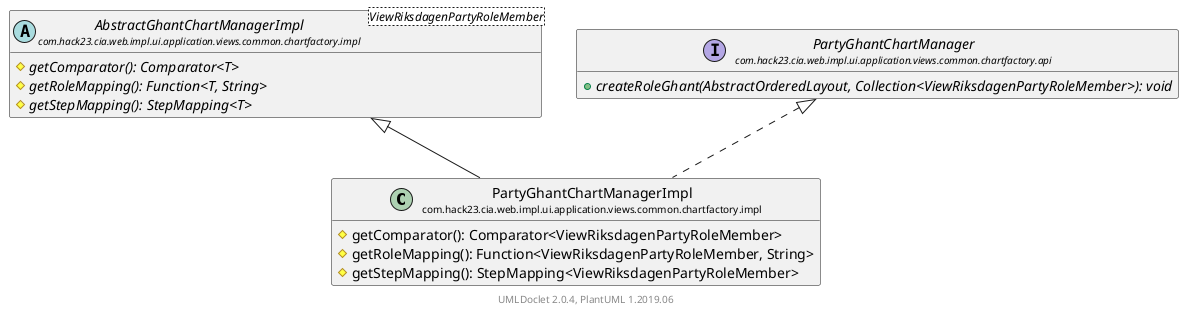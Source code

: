 @startuml
    set namespaceSeparator none
    hide empty fields
    hide empty methods

    class "<size:14>PartyGhantChartManagerImpl\n<size:10>com.hack23.cia.web.impl.ui.application.views.common.chartfactory.impl" as com.hack23.cia.web.impl.ui.application.views.common.chartfactory.impl.PartyGhantChartManagerImpl [[PartyGhantChartManagerImpl.html]] {
        #getComparator(): Comparator<ViewRiksdagenPartyRoleMember>
        #getRoleMapping(): Function<ViewRiksdagenPartyRoleMember, String>
        #getStepMapping(): StepMapping<ViewRiksdagenPartyRoleMember>
    }

    abstract class "<size:14>AbstractGhantChartManagerImpl\n<size:10>com.hack23.cia.web.impl.ui.application.views.common.chartfactory.impl" as com.hack23.cia.web.impl.ui.application.views.common.chartfactory.impl.AbstractGhantChartManagerImpl<ViewRiksdagenPartyRoleMember> [[AbstractGhantChartManagerImpl.html]] {
        {abstract} #getComparator(): Comparator<T>
        {abstract} #getRoleMapping(): Function<T, String>
        {abstract} #getStepMapping(): StepMapping<T>
    }
    interface "<size:14>PartyGhantChartManager\n<size:10>com.hack23.cia.web.impl.ui.application.views.common.chartfactory.api" as com.hack23.cia.web.impl.ui.application.views.common.chartfactory.api.PartyGhantChartManager [[../api/PartyGhantChartManager.html]] {
        {abstract} +createRoleGhant(AbstractOrderedLayout, Collection<ViewRiksdagenPartyRoleMember>): void
    }

    com.hack23.cia.web.impl.ui.application.views.common.chartfactory.impl.AbstractGhantChartManagerImpl <|-- com.hack23.cia.web.impl.ui.application.views.common.chartfactory.impl.PartyGhantChartManagerImpl
    com.hack23.cia.web.impl.ui.application.views.common.chartfactory.api.PartyGhantChartManager <|.. com.hack23.cia.web.impl.ui.application.views.common.chartfactory.impl.PartyGhantChartManagerImpl

    center footer UMLDoclet 2.0.4, PlantUML 1.2019.06
@enduml
